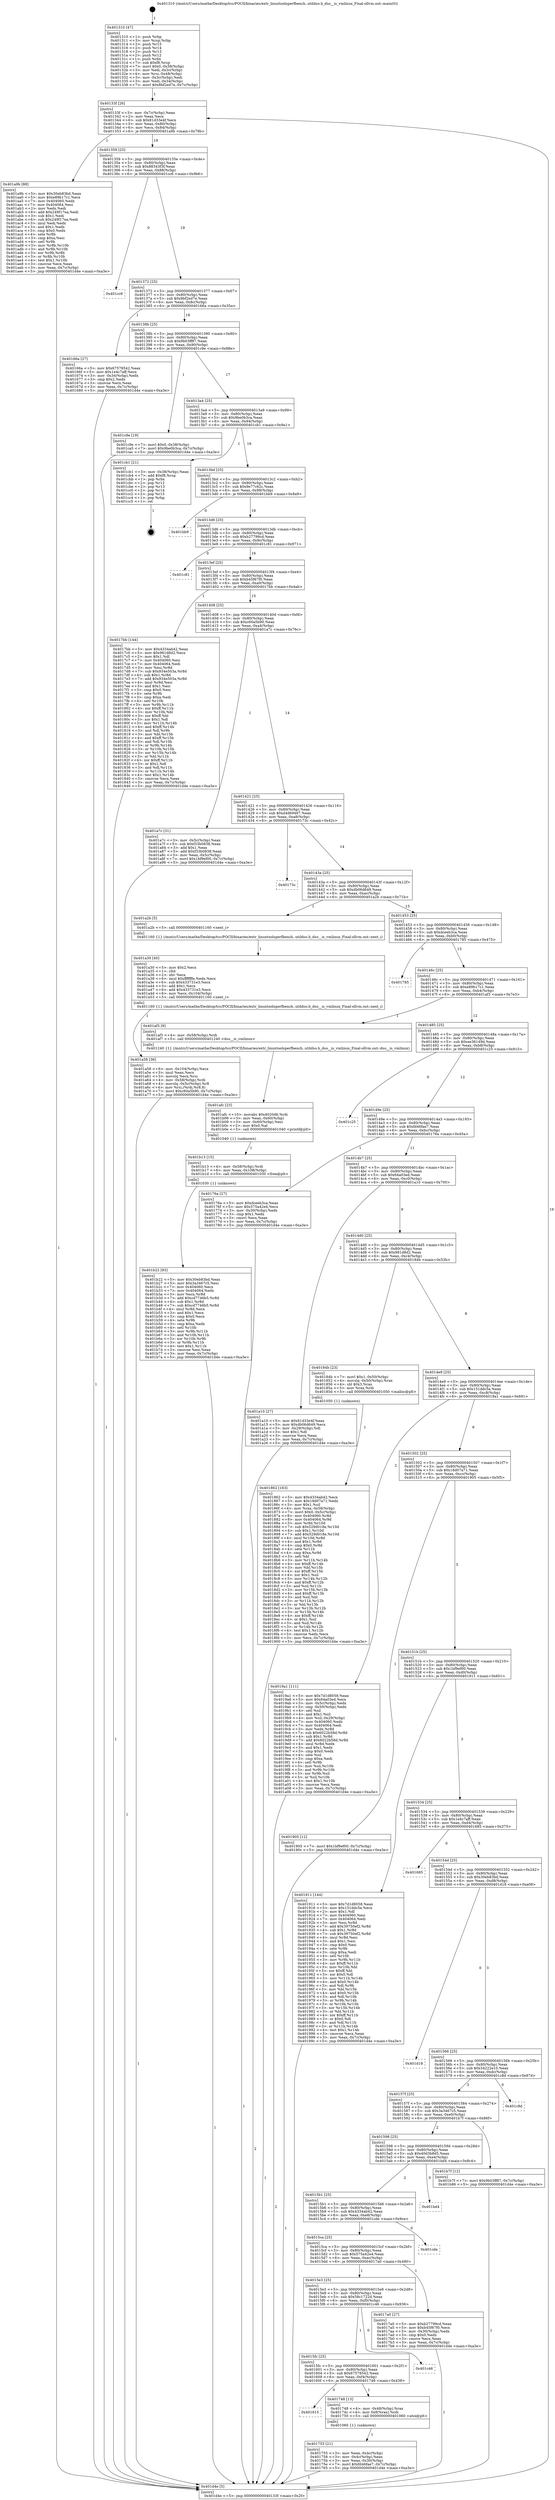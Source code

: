 digraph "0x401310" {
  label = "0x401310 (/mnt/c/Users/mathe/Desktop/tcc/POCII/binaries/extr_linuxtoolsperfbench..utildso.h_dso__is_vmlinux_Final-ollvm.out::main(0))"
  labelloc = "t"
  node[shape=record]

  Entry [label="",width=0.3,height=0.3,shape=circle,fillcolor=black,style=filled]
  "0x40133f" [label="{
     0x40133f [26]\l
     | [instrs]\l
     &nbsp;&nbsp;0x40133f \<+3\>: mov -0x7c(%rbp),%eax\l
     &nbsp;&nbsp;0x401342 \<+2\>: mov %eax,%ecx\l
     &nbsp;&nbsp;0x401344 \<+6\>: sub $0x81d33e4f,%ecx\l
     &nbsp;&nbsp;0x40134a \<+3\>: mov %eax,-0x80(%rbp)\l
     &nbsp;&nbsp;0x40134d \<+6\>: mov %ecx,-0x84(%rbp)\l
     &nbsp;&nbsp;0x401353 \<+6\>: je 0000000000401a9b \<main+0x78b\>\l
  }"]
  "0x401a9b" [label="{
     0x401a9b [88]\l
     | [instrs]\l
     &nbsp;&nbsp;0x401a9b \<+5\>: mov $0x30eb83bd,%eax\l
     &nbsp;&nbsp;0x401aa0 \<+5\>: mov $0xe89b17c1,%ecx\l
     &nbsp;&nbsp;0x401aa5 \<+7\>: mov 0x404060,%edx\l
     &nbsp;&nbsp;0x401aac \<+7\>: mov 0x404064,%esi\l
     &nbsp;&nbsp;0x401ab3 \<+2\>: mov %edx,%edi\l
     &nbsp;&nbsp;0x401ab5 \<+6\>: add $0x249f17ea,%edi\l
     &nbsp;&nbsp;0x401abb \<+3\>: sub $0x1,%edi\l
     &nbsp;&nbsp;0x401abe \<+6\>: sub $0x249f17ea,%edi\l
     &nbsp;&nbsp;0x401ac4 \<+3\>: imul %edi,%edx\l
     &nbsp;&nbsp;0x401ac7 \<+3\>: and $0x1,%edx\l
     &nbsp;&nbsp;0x401aca \<+3\>: cmp $0x0,%edx\l
     &nbsp;&nbsp;0x401acd \<+4\>: sete %r8b\l
     &nbsp;&nbsp;0x401ad1 \<+3\>: cmp $0xa,%esi\l
     &nbsp;&nbsp;0x401ad4 \<+4\>: setl %r9b\l
     &nbsp;&nbsp;0x401ad8 \<+3\>: mov %r8b,%r10b\l
     &nbsp;&nbsp;0x401adb \<+3\>: and %r9b,%r10b\l
     &nbsp;&nbsp;0x401ade \<+3\>: xor %r9b,%r8b\l
     &nbsp;&nbsp;0x401ae1 \<+3\>: or %r8b,%r10b\l
     &nbsp;&nbsp;0x401ae4 \<+4\>: test $0x1,%r10b\l
     &nbsp;&nbsp;0x401ae8 \<+3\>: cmovne %ecx,%eax\l
     &nbsp;&nbsp;0x401aeb \<+3\>: mov %eax,-0x7c(%rbp)\l
     &nbsp;&nbsp;0x401aee \<+5\>: jmp 0000000000401d4e \<main+0xa3e\>\l
  }"]
  "0x401359" [label="{
     0x401359 [25]\l
     | [instrs]\l
     &nbsp;&nbsp;0x401359 \<+5\>: jmp 000000000040135e \<main+0x4e\>\l
     &nbsp;&nbsp;0x40135e \<+3\>: mov -0x80(%rbp),%eax\l
     &nbsp;&nbsp;0x401361 \<+5\>: sub $0x88343f3f,%eax\l
     &nbsp;&nbsp;0x401366 \<+6\>: mov %eax,-0x88(%rbp)\l
     &nbsp;&nbsp;0x40136c \<+6\>: je 0000000000401cc6 \<main+0x9b6\>\l
  }"]
  Exit [label="",width=0.3,height=0.3,shape=circle,fillcolor=black,style=filled,peripheries=2]
  "0x401cc6" [label="{
     0x401cc6\l
  }", style=dashed]
  "0x401372" [label="{
     0x401372 [25]\l
     | [instrs]\l
     &nbsp;&nbsp;0x401372 \<+5\>: jmp 0000000000401377 \<main+0x67\>\l
     &nbsp;&nbsp;0x401377 \<+3\>: mov -0x80(%rbp),%eax\l
     &nbsp;&nbsp;0x40137a \<+5\>: sub $0x8bf2ed7e,%eax\l
     &nbsp;&nbsp;0x40137f \<+6\>: mov %eax,-0x8c(%rbp)\l
     &nbsp;&nbsp;0x401385 \<+6\>: je 000000000040166a \<main+0x35a\>\l
  }"]
  "0x401b22" [label="{
     0x401b22 [93]\l
     | [instrs]\l
     &nbsp;&nbsp;0x401b22 \<+5\>: mov $0x30eb83bd,%eax\l
     &nbsp;&nbsp;0x401b27 \<+5\>: mov $0x3a3467c5,%esi\l
     &nbsp;&nbsp;0x401b2c \<+7\>: mov 0x404060,%ecx\l
     &nbsp;&nbsp;0x401b33 \<+7\>: mov 0x404064,%edx\l
     &nbsp;&nbsp;0x401b3a \<+3\>: mov %ecx,%r8d\l
     &nbsp;&nbsp;0x401b3d \<+7\>: add $0xcd7746b5,%r8d\l
     &nbsp;&nbsp;0x401b44 \<+4\>: sub $0x1,%r8d\l
     &nbsp;&nbsp;0x401b48 \<+7\>: sub $0xcd7746b5,%r8d\l
     &nbsp;&nbsp;0x401b4f \<+4\>: imul %r8d,%ecx\l
     &nbsp;&nbsp;0x401b53 \<+3\>: and $0x1,%ecx\l
     &nbsp;&nbsp;0x401b56 \<+3\>: cmp $0x0,%ecx\l
     &nbsp;&nbsp;0x401b59 \<+4\>: sete %r9b\l
     &nbsp;&nbsp;0x401b5d \<+3\>: cmp $0xa,%edx\l
     &nbsp;&nbsp;0x401b60 \<+4\>: setl %r10b\l
     &nbsp;&nbsp;0x401b64 \<+3\>: mov %r9b,%r11b\l
     &nbsp;&nbsp;0x401b67 \<+3\>: and %r10b,%r11b\l
     &nbsp;&nbsp;0x401b6a \<+3\>: xor %r10b,%r9b\l
     &nbsp;&nbsp;0x401b6d \<+3\>: or %r9b,%r11b\l
     &nbsp;&nbsp;0x401b70 \<+4\>: test $0x1,%r11b\l
     &nbsp;&nbsp;0x401b74 \<+3\>: cmovne %esi,%eax\l
     &nbsp;&nbsp;0x401b77 \<+3\>: mov %eax,-0x7c(%rbp)\l
     &nbsp;&nbsp;0x401b7a \<+5\>: jmp 0000000000401d4e \<main+0xa3e\>\l
  }"]
  "0x40166a" [label="{
     0x40166a [27]\l
     | [instrs]\l
     &nbsp;&nbsp;0x40166a \<+5\>: mov $0x67578542,%eax\l
     &nbsp;&nbsp;0x40166f \<+5\>: mov $0x1e4c7aff,%ecx\l
     &nbsp;&nbsp;0x401674 \<+3\>: mov -0x34(%rbp),%edx\l
     &nbsp;&nbsp;0x401677 \<+3\>: cmp $0x2,%edx\l
     &nbsp;&nbsp;0x40167a \<+3\>: cmovne %ecx,%eax\l
     &nbsp;&nbsp;0x40167d \<+3\>: mov %eax,-0x7c(%rbp)\l
     &nbsp;&nbsp;0x401680 \<+5\>: jmp 0000000000401d4e \<main+0xa3e\>\l
  }"]
  "0x40138b" [label="{
     0x40138b [25]\l
     | [instrs]\l
     &nbsp;&nbsp;0x40138b \<+5\>: jmp 0000000000401390 \<main+0x80\>\l
     &nbsp;&nbsp;0x401390 \<+3\>: mov -0x80(%rbp),%eax\l
     &nbsp;&nbsp;0x401393 \<+5\>: sub $0x9b03ff87,%eax\l
     &nbsp;&nbsp;0x401398 \<+6\>: mov %eax,-0x90(%rbp)\l
     &nbsp;&nbsp;0x40139e \<+6\>: je 0000000000401c9e \<main+0x98e\>\l
  }"]
  "0x401d4e" [label="{
     0x401d4e [5]\l
     | [instrs]\l
     &nbsp;&nbsp;0x401d4e \<+5\>: jmp 000000000040133f \<main+0x2f\>\l
  }"]
  "0x401310" [label="{
     0x401310 [47]\l
     | [instrs]\l
     &nbsp;&nbsp;0x401310 \<+1\>: push %rbp\l
     &nbsp;&nbsp;0x401311 \<+3\>: mov %rsp,%rbp\l
     &nbsp;&nbsp;0x401314 \<+2\>: push %r15\l
     &nbsp;&nbsp;0x401316 \<+2\>: push %r14\l
     &nbsp;&nbsp;0x401318 \<+2\>: push %r13\l
     &nbsp;&nbsp;0x40131a \<+2\>: push %r12\l
     &nbsp;&nbsp;0x40131c \<+1\>: push %rbx\l
     &nbsp;&nbsp;0x40131d \<+7\>: sub $0xf8,%rsp\l
     &nbsp;&nbsp;0x401324 \<+7\>: movl $0x0,-0x38(%rbp)\l
     &nbsp;&nbsp;0x40132b \<+3\>: mov %edi,-0x3c(%rbp)\l
     &nbsp;&nbsp;0x40132e \<+4\>: mov %rsi,-0x48(%rbp)\l
     &nbsp;&nbsp;0x401332 \<+3\>: mov -0x3c(%rbp),%edi\l
     &nbsp;&nbsp;0x401335 \<+3\>: mov %edi,-0x34(%rbp)\l
     &nbsp;&nbsp;0x401338 \<+7\>: movl $0x8bf2ed7e,-0x7c(%rbp)\l
  }"]
  "0x401b13" [label="{
     0x401b13 [15]\l
     | [instrs]\l
     &nbsp;&nbsp;0x401b13 \<+4\>: mov -0x58(%rbp),%rdi\l
     &nbsp;&nbsp;0x401b17 \<+6\>: mov %eax,-0x108(%rbp)\l
     &nbsp;&nbsp;0x401b1d \<+5\>: call 0000000000401030 \<free@plt\>\l
     | [calls]\l
     &nbsp;&nbsp;0x401030 \{1\} (unknown)\l
  }"]
  "0x401c9e" [label="{
     0x401c9e [19]\l
     | [instrs]\l
     &nbsp;&nbsp;0x401c9e \<+7\>: movl $0x0,-0x38(%rbp)\l
     &nbsp;&nbsp;0x401ca5 \<+7\>: movl $0x9be0b3ca,-0x7c(%rbp)\l
     &nbsp;&nbsp;0x401cac \<+5\>: jmp 0000000000401d4e \<main+0xa3e\>\l
  }"]
  "0x4013a4" [label="{
     0x4013a4 [25]\l
     | [instrs]\l
     &nbsp;&nbsp;0x4013a4 \<+5\>: jmp 00000000004013a9 \<main+0x99\>\l
     &nbsp;&nbsp;0x4013a9 \<+3\>: mov -0x80(%rbp),%eax\l
     &nbsp;&nbsp;0x4013ac \<+5\>: sub $0x9be0b3ca,%eax\l
     &nbsp;&nbsp;0x4013b1 \<+6\>: mov %eax,-0x94(%rbp)\l
     &nbsp;&nbsp;0x4013b7 \<+6\>: je 0000000000401cb1 \<main+0x9a1\>\l
  }"]
  "0x401afc" [label="{
     0x401afc [23]\l
     | [instrs]\l
     &nbsp;&nbsp;0x401afc \<+10\>: movabs $0x4020d6,%rdi\l
     &nbsp;&nbsp;0x401b06 \<+3\>: mov %eax,-0x60(%rbp)\l
     &nbsp;&nbsp;0x401b09 \<+3\>: mov -0x60(%rbp),%esi\l
     &nbsp;&nbsp;0x401b0c \<+2\>: mov $0x0,%al\l
     &nbsp;&nbsp;0x401b0e \<+5\>: call 0000000000401040 \<printf@plt\>\l
     | [calls]\l
     &nbsp;&nbsp;0x401040 \{1\} (unknown)\l
  }"]
  "0x401cb1" [label="{
     0x401cb1 [21]\l
     | [instrs]\l
     &nbsp;&nbsp;0x401cb1 \<+3\>: mov -0x38(%rbp),%eax\l
     &nbsp;&nbsp;0x401cb4 \<+7\>: add $0xf8,%rsp\l
     &nbsp;&nbsp;0x401cbb \<+1\>: pop %rbx\l
     &nbsp;&nbsp;0x401cbc \<+2\>: pop %r12\l
     &nbsp;&nbsp;0x401cbe \<+2\>: pop %r13\l
     &nbsp;&nbsp;0x401cc0 \<+2\>: pop %r14\l
     &nbsp;&nbsp;0x401cc2 \<+2\>: pop %r15\l
     &nbsp;&nbsp;0x401cc4 \<+1\>: pop %rbp\l
     &nbsp;&nbsp;0x401cc5 \<+1\>: ret\l
  }"]
  "0x4013bd" [label="{
     0x4013bd [25]\l
     | [instrs]\l
     &nbsp;&nbsp;0x4013bd \<+5\>: jmp 00000000004013c2 \<main+0xb2\>\l
     &nbsp;&nbsp;0x4013c2 \<+3\>: mov -0x80(%rbp),%eax\l
     &nbsp;&nbsp;0x4013c5 \<+5\>: sub $0x9e77c62c,%eax\l
     &nbsp;&nbsp;0x4013ca \<+6\>: mov %eax,-0x98(%rbp)\l
     &nbsp;&nbsp;0x4013d0 \<+6\>: je 0000000000401bb9 \<main+0x8a9\>\l
  }"]
  "0x401a58" [label="{
     0x401a58 [36]\l
     | [instrs]\l
     &nbsp;&nbsp;0x401a58 \<+6\>: mov -0x104(%rbp),%ecx\l
     &nbsp;&nbsp;0x401a5e \<+3\>: imul %eax,%ecx\l
     &nbsp;&nbsp;0x401a61 \<+3\>: movslq %ecx,%rsi\l
     &nbsp;&nbsp;0x401a64 \<+4\>: mov -0x58(%rbp),%rdi\l
     &nbsp;&nbsp;0x401a68 \<+4\>: movslq -0x5c(%rbp),%r8\l
     &nbsp;&nbsp;0x401a6c \<+4\>: mov %rsi,(%rdi,%r8,8)\l
     &nbsp;&nbsp;0x401a70 \<+7\>: movl $0xc60a5b90,-0x7c(%rbp)\l
     &nbsp;&nbsp;0x401a77 \<+5\>: jmp 0000000000401d4e \<main+0xa3e\>\l
  }"]
  "0x401bb9" [label="{
     0x401bb9\l
  }", style=dashed]
  "0x4013d6" [label="{
     0x4013d6 [25]\l
     | [instrs]\l
     &nbsp;&nbsp;0x4013d6 \<+5\>: jmp 00000000004013db \<main+0xcb\>\l
     &nbsp;&nbsp;0x4013db \<+3\>: mov -0x80(%rbp),%eax\l
     &nbsp;&nbsp;0x4013de \<+5\>: sub $0xb27799cd,%eax\l
     &nbsp;&nbsp;0x4013e3 \<+6\>: mov %eax,-0x9c(%rbp)\l
     &nbsp;&nbsp;0x4013e9 \<+6\>: je 0000000000401c81 \<main+0x971\>\l
  }"]
  "0x401a30" [label="{
     0x401a30 [40]\l
     | [instrs]\l
     &nbsp;&nbsp;0x401a30 \<+5\>: mov $0x2,%ecx\l
     &nbsp;&nbsp;0x401a35 \<+1\>: cltd\l
     &nbsp;&nbsp;0x401a36 \<+2\>: idiv %ecx\l
     &nbsp;&nbsp;0x401a38 \<+6\>: imul $0xfffffffe,%edx,%ecx\l
     &nbsp;&nbsp;0x401a3e \<+6\>: sub $0x433731e3,%ecx\l
     &nbsp;&nbsp;0x401a44 \<+3\>: add $0x1,%ecx\l
     &nbsp;&nbsp;0x401a47 \<+6\>: add $0x433731e3,%ecx\l
     &nbsp;&nbsp;0x401a4d \<+6\>: mov %ecx,-0x104(%rbp)\l
     &nbsp;&nbsp;0x401a53 \<+5\>: call 0000000000401160 \<next_i\>\l
     | [calls]\l
     &nbsp;&nbsp;0x401160 \{1\} (/mnt/c/Users/mathe/Desktop/tcc/POCII/binaries/extr_linuxtoolsperfbench..utildso.h_dso__is_vmlinux_Final-ollvm.out::next_i)\l
  }"]
  "0x401c81" [label="{
     0x401c81\l
  }", style=dashed]
  "0x4013ef" [label="{
     0x4013ef [25]\l
     | [instrs]\l
     &nbsp;&nbsp;0x4013ef \<+5\>: jmp 00000000004013f4 \<main+0xe4\>\l
     &nbsp;&nbsp;0x4013f4 \<+3\>: mov -0x80(%rbp),%eax\l
     &nbsp;&nbsp;0x4013f7 \<+5\>: sub $0xb45f67f0,%eax\l
     &nbsp;&nbsp;0x4013fc \<+6\>: mov %eax,-0xa0(%rbp)\l
     &nbsp;&nbsp;0x401402 \<+6\>: je 00000000004017bb \<main+0x4ab\>\l
  }"]
  "0x401862" [label="{
     0x401862 [163]\l
     | [instrs]\l
     &nbsp;&nbsp;0x401862 \<+5\>: mov $0x4334ab42,%ecx\l
     &nbsp;&nbsp;0x401867 \<+5\>: mov $0x18d07a71,%edx\l
     &nbsp;&nbsp;0x40186c \<+3\>: mov $0x1,%sil\l
     &nbsp;&nbsp;0x40186f \<+4\>: mov %rax,-0x58(%rbp)\l
     &nbsp;&nbsp;0x401873 \<+7\>: movl $0x0,-0x5c(%rbp)\l
     &nbsp;&nbsp;0x40187a \<+8\>: mov 0x404060,%r8d\l
     &nbsp;&nbsp;0x401882 \<+8\>: mov 0x404064,%r9d\l
     &nbsp;&nbsp;0x40188a \<+3\>: mov %r8d,%r10d\l
     &nbsp;&nbsp;0x40188d \<+7\>: sub $0x529d018e,%r10d\l
     &nbsp;&nbsp;0x401894 \<+4\>: sub $0x1,%r10d\l
     &nbsp;&nbsp;0x401898 \<+7\>: add $0x529d018e,%r10d\l
     &nbsp;&nbsp;0x40189f \<+4\>: imul %r10d,%r8d\l
     &nbsp;&nbsp;0x4018a3 \<+4\>: and $0x1,%r8d\l
     &nbsp;&nbsp;0x4018a7 \<+4\>: cmp $0x0,%r8d\l
     &nbsp;&nbsp;0x4018ab \<+4\>: sete %r11b\l
     &nbsp;&nbsp;0x4018af \<+4\>: cmp $0xa,%r9d\l
     &nbsp;&nbsp;0x4018b3 \<+3\>: setl %bl\l
     &nbsp;&nbsp;0x4018b6 \<+3\>: mov %r11b,%r14b\l
     &nbsp;&nbsp;0x4018b9 \<+4\>: xor $0xff,%r14b\l
     &nbsp;&nbsp;0x4018bd \<+3\>: mov %bl,%r15b\l
     &nbsp;&nbsp;0x4018c0 \<+4\>: xor $0xff,%r15b\l
     &nbsp;&nbsp;0x4018c4 \<+4\>: xor $0x1,%sil\l
     &nbsp;&nbsp;0x4018c8 \<+3\>: mov %r14b,%r12b\l
     &nbsp;&nbsp;0x4018cb \<+4\>: and $0xff,%r12b\l
     &nbsp;&nbsp;0x4018cf \<+3\>: and %sil,%r11b\l
     &nbsp;&nbsp;0x4018d2 \<+3\>: mov %r15b,%r13b\l
     &nbsp;&nbsp;0x4018d5 \<+4\>: and $0xff,%r13b\l
     &nbsp;&nbsp;0x4018d9 \<+3\>: and %sil,%bl\l
     &nbsp;&nbsp;0x4018dc \<+3\>: or %r11b,%r12b\l
     &nbsp;&nbsp;0x4018df \<+3\>: or %bl,%r13b\l
     &nbsp;&nbsp;0x4018e2 \<+3\>: xor %r13b,%r12b\l
     &nbsp;&nbsp;0x4018e5 \<+3\>: or %r15b,%r14b\l
     &nbsp;&nbsp;0x4018e8 \<+4\>: xor $0xff,%r14b\l
     &nbsp;&nbsp;0x4018ec \<+4\>: or $0x1,%sil\l
     &nbsp;&nbsp;0x4018f0 \<+3\>: and %sil,%r14b\l
     &nbsp;&nbsp;0x4018f3 \<+3\>: or %r14b,%r12b\l
     &nbsp;&nbsp;0x4018f6 \<+4\>: test $0x1,%r12b\l
     &nbsp;&nbsp;0x4018fa \<+3\>: cmovne %edx,%ecx\l
     &nbsp;&nbsp;0x4018fd \<+3\>: mov %ecx,-0x7c(%rbp)\l
     &nbsp;&nbsp;0x401900 \<+5\>: jmp 0000000000401d4e \<main+0xa3e\>\l
  }"]
  "0x4017bb" [label="{
     0x4017bb [144]\l
     | [instrs]\l
     &nbsp;&nbsp;0x4017bb \<+5\>: mov $0x4334ab42,%eax\l
     &nbsp;&nbsp;0x4017c0 \<+5\>: mov $0x981d8d2,%ecx\l
     &nbsp;&nbsp;0x4017c5 \<+2\>: mov $0x1,%dl\l
     &nbsp;&nbsp;0x4017c7 \<+7\>: mov 0x404060,%esi\l
     &nbsp;&nbsp;0x4017ce \<+7\>: mov 0x404064,%edi\l
     &nbsp;&nbsp;0x4017d5 \<+3\>: mov %esi,%r8d\l
     &nbsp;&nbsp;0x4017d8 \<+7\>: sub $0x934e503a,%r8d\l
     &nbsp;&nbsp;0x4017df \<+4\>: sub $0x1,%r8d\l
     &nbsp;&nbsp;0x4017e3 \<+7\>: add $0x934e503a,%r8d\l
     &nbsp;&nbsp;0x4017ea \<+4\>: imul %r8d,%esi\l
     &nbsp;&nbsp;0x4017ee \<+3\>: and $0x1,%esi\l
     &nbsp;&nbsp;0x4017f1 \<+3\>: cmp $0x0,%esi\l
     &nbsp;&nbsp;0x4017f4 \<+4\>: sete %r9b\l
     &nbsp;&nbsp;0x4017f8 \<+3\>: cmp $0xa,%edi\l
     &nbsp;&nbsp;0x4017fb \<+4\>: setl %r10b\l
     &nbsp;&nbsp;0x4017ff \<+3\>: mov %r9b,%r11b\l
     &nbsp;&nbsp;0x401802 \<+4\>: xor $0xff,%r11b\l
     &nbsp;&nbsp;0x401806 \<+3\>: mov %r10b,%bl\l
     &nbsp;&nbsp;0x401809 \<+3\>: xor $0xff,%bl\l
     &nbsp;&nbsp;0x40180c \<+3\>: xor $0x1,%dl\l
     &nbsp;&nbsp;0x40180f \<+3\>: mov %r11b,%r14b\l
     &nbsp;&nbsp;0x401812 \<+4\>: and $0xff,%r14b\l
     &nbsp;&nbsp;0x401816 \<+3\>: and %dl,%r9b\l
     &nbsp;&nbsp;0x401819 \<+3\>: mov %bl,%r15b\l
     &nbsp;&nbsp;0x40181c \<+4\>: and $0xff,%r15b\l
     &nbsp;&nbsp;0x401820 \<+3\>: and %dl,%r10b\l
     &nbsp;&nbsp;0x401823 \<+3\>: or %r9b,%r14b\l
     &nbsp;&nbsp;0x401826 \<+3\>: or %r10b,%r15b\l
     &nbsp;&nbsp;0x401829 \<+3\>: xor %r15b,%r14b\l
     &nbsp;&nbsp;0x40182c \<+3\>: or %bl,%r11b\l
     &nbsp;&nbsp;0x40182f \<+4\>: xor $0xff,%r11b\l
     &nbsp;&nbsp;0x401833 \<+3\>: or $0x1,%dl\l
     &nbsp;&nbsp;0x401836 \<+3\>: and %dl,%r11b\l
     &nbsp;&nbsp;0x401839 \<+3\>: or %r11b,%r14b\l
     &nbsp;&nbsp;0x40183c \<+4\>: test $0x1,%r14b\l
     &nbsp;&nbsp;0x401840 \<+3\>: cmovne %ecx,%eax\l
     &nbsp;&nbsp;0x401843 \<+3\>: mov %eax,-0x7c(%rbp)\l
     &nbsp;&nbsp;0x401846 \<+5\>: jmp 0000000000401d4e \<main+0xa3e\>\l
  }"]
  "0x401408" [label="{
     0x401408 [25]\l
     | [instrs]\l
     &nbsp;&nbsp;0x401408 \<+5\>: jmp 000000000040140d \<main+0xfd\>\l
     &nbsp;&nbsp;0x40140d \<+3\>: mov -0x80(%rbp),%eax\l
     &nbsp;&nbsp;0x401410 \<+5\>: sub $0xc60a5b90,%eax\l
     &nbsp;&nbsp;0x401415 \<+6\>: mov %eax,-0xa4(%rbp)\l
     &nbsp;&nbsp;0x40141b \<+6\>: je 0000000000401a7c \<main+0x76c\>\l
  }"]
  "0x401755" [label="{
     0x401755 [21]\l
     | [instrs]\l
     &nbsp;&nbsp;0x401755 \<+3\>: mov %eax,-0x4c(%rbp)\l
     &nbsp;&nbsp;0x401758 \<+3\>: mov -0x4c(%rbp),%eax\l
     &nbsp;&nbsp;0x40175b \<+3\>: mov %eax,-0x30(%rbp)\l
     &nbsp;&nbsp;0x40175e \<+7\>: movl $0xfd46fae7,-0x7c(%rbp)\l
     &nbsp;&nbsp;0x401765 \<+5\>: jmp 0000000000401d4e \<main+0xa3e\>\l
  }"]
  "0x401a7c" [label="{
     0x401a7c [31]\l
     | [instrs]\l
     &nbsp;&nbsp;0x401a7c \<+3\>: mov -0x5c(%rbp),%eax\l
     &nbsp;&nbsp;0x401a7f \<+5\>: sub $0xf33b0838,%eax\l
     &nbsp;&nbsp;0x401a84 \<+3\>: add $0x1,%eax\l
     &nbsp;&nbsp;0x401a87 \<+5\>: add $0xf33b0838,%eax\l
     &nbsp;&nbsp;0x401a8c \<+3\>: mov %eax,-0x5c(%rbp)\l
     &nbsp;&nbsp;0x401a8f \<+7\>: movl $0x1bf9ef00,-0x7c(%rbp)\l
     &nbsp;&nbsp;0x401a96 \<+5\>: jmp 0000000000401d4e \<main+0xa3e\>\l
  }"]
  "0x401421" [label="{
     0x401421 [25]\l
     | [instrs]\l
     &nbsp;&nbsp;0x401421 \<+5\>: jmp 0000000000401426 \<main+0x116\>\l
     &nbsp;&nbsp;0x401426 \<+3\>: mov -0x80(%rbp),%eax\l
     &nbsp;&nbsp;0x401429 \<+5\>: sub $0xd4d69467,%eax\l
     &nbsp;&nbsp;0x40142e \<+6\>: mov %eax,-0xa8(%rbp)\l
     &nbsp;&nbsp;0x401434 \<+6\>: je 000000000040173c \<main+0x42c\>\l
  }"]
  "0x401615" [label="{
     0x401615\l
  }", style=dashed]
  "0x40173c" [label="{
     0x40173c\l
  }", style=dashed]
  "0x40143a" [label="{
     0x40143a [25]\l
     | [instrs]\l
     &nbsp;&nbsp;0x40143a \<+5\>: jmp 000000000040143f \<main+0x12f\>\l
     &nbsp;&nbsp;0x40143f \<+3\>: mov -0x80(%rbp),%eax\l
     &nbsp;&nbsp;0x401442 \<+5\>: sub $0xdb06d649,%eax\l
     &nbsp;&nbsp;0x401447 \<+6\>: mov %eax,-0xac(%rbp)\l
     &nbsp;&nbsp;0x40144d \<+6\>: je 0000000000401a2b \<main+0x71b\>\l
  }"]
  "0x401748" [label="{
     0x401748 [13]\l
     | [instrs]\l
     &nbsp;&nbsp;0x401748 \<+4\>: mov -0x48(%rbp),%rax\l
     &nbsp;&nbsp;0x40174c \<+4\>: mov 0x8(%rax),%rdi\l
     &nbsp;&nbsp;0x401750 \<+5\>: call 0000000000401060 \<atoi@plt\>\l
     | [calls]\l
     &nbsp;&nbsp;0x401060 \{1\} (unknown)\l
  }"]
  "0x401a2b" [label="{
     0x401a2b [5]\l
     | [instrs]\l
     &nbsp;&nbsp;0x401a2b \<+5\>: call 0000000000401160 \<next_i\>\l
     | [calls]\l
     &nbsp;&nbsp;0x401160 \{1\} (/mnt/c/Users/mathe/Desktop/tcc/POCII/binaries/extr_linuxtoolsperfbench..utildso.h_dso__is_vmlinux_Final-ollvm.out::next_i)\l
  }"]
  "0x401453" [label="{
     0x401453 [25]\l
     | [instrs]\l
     &nbsp;&nbsp;0x401453 \<+5\>: jmp 0000000000401458 \<main+0x148\>\l
     &nbsp;&nbsp;0x401458 \<+3\>: mov -0x80(%rbp),%eax\l
     &nbsp;&nbsp;0x40145b \<+5\>: sub $0xdceeb3ca,%eax\l
     &nbsp;&nbsp;0x401460 \<+6\>: mov %eax,-0xb0(%rbp)\l
     &nbsp;&nbsp;0x401466 \<+6\>: je 0000000000401785 \<main+0x475\>\l
  }"]
  "0x4015fc" [label="{
     0x4015fc [25]\l
     | [instrs]\l
     &nbsp;&nbsp;0x4015fc \<+5\>: jmp 0000000000401601 \<main+0x2f1\>\l
     &nbsp;&nbsp;0x401601 \<+3\>: mov -0x80(%rbp),%eax\l
     &nbsp;&nbsp;0x401604 \<+5\>: sub $0x67578542,%eax\l
     &nbsp;&nbsp;0x401609 \<+6\>: mov %eax,-0xf4(%rbp)\l
     &nbsp;&nbsp;0x40160f \<+6\>: je 0000000000401748 \<main+0x438\>\l
  }"]
  "0x401785" [label="{
     0x401785\l
  }", style=dashed]
  "0x40146c" [label="{
     0x40146c [25]\l
     | [instrs]\l
     &nbsp;&nbsp;0x40146c \<+5\>: jmp 0000000000401471 \<main+0x161\>\l
     &nbsp;&nbsp;0x401471 \<+3\>: mov -0x80(%rbp),%eax\l
     &nbsp;&nbsp;0x401474 \<+5\>: sub $0xe89b17c1,%eax\l
     &nbsp;&nbsp;0x401479 \<+6\>: mov %eax,-0xb4(%rbp)\l
     &nbsp;&nbsp;0x40147f \<+6\>: je 0000000000401af3 \<main+0x7e3\>\l
  }"]
  "0x401c46" [label="{
     0x401c46\l
  }", style=dashed]
  "0x401af3" [label="{
     0x401af3 [9]\l
     | [instrs]\l
     &nbsp;&nbsp;0x401af3 \<+4\>: mov -0x58(%rbp),%rdi\l
     &nbsp;&nbsp;0x401af7 \<+5\>: call 0000000000401240 \<dso__is_vmlinux\>\l
     | [calls]\l
     &nbsp;&nbsp;0x401240 \{1\} (/mnt/c/Users/mathe/Desktop/tcc/POCII/binaries/extr_linuxtoolsperfbench..utildso.h_dso__is_vmlinux_Final-ollvm.out::dso__is_vmlinux)\l
  }"]
  "0x401485" [label="{
     0x401485 [25]\l
     | [instrs]\l
     &nbsp;&nbsp;0x401485 \<+5\>: jmp 000000000040148a \<main+0x17a\>\l
     &nbsp;&nbsp;0x40148a \<+3\>: mov -0x80(%rbp),%eax\l
     &nbsp;&nbsp;0x40148d \<+5\>: sub $0xee36149d,%eax\l
     &nbsp;&nbsp;0x401492 \<+6\>: mov %eax,-0xb8(%rbp)\l
     &nbsp;&nbsp;0x401498 \<+6\>: je 0000000000401c25 \<main+0x915\>\l
  }"]
  "0x4015e3" [label="{
     0x4015e3 [25]\l
     | [instrs]\l
     &nbsp;&nbsp;0x4015e3 \<+5\>: jmp 00000000004015e8 \<main+0x2d8\>\l
     &nbsp;&nbsp;0x4015e8 \<+3\>: mov -0x80(%rbp),%eax\l
     &nbsp;&nbsp;0x4015eb \<+5\>: sub $0x58c1722d,%eax\l
     &nbsp;&nbsp;0x4015f0 \<+6\>: mov %eax,-0xf0(%rbp)\l
     &nbsp;&nbsp;0x4015f6 \<+6\>: je 0000000000401c46 \<main+0x936\>\l
  }"]
  "0x401c25" [label="{
     0x401c25\l
  }", style=dashed]
  "0x40149e" [label="{
     0x40149e [25]\l
     | [instrs]\l
     &nbsp;&nbsp;0x40149e \<+5\>: jmp 00000000004014a3 \<main+0x193\>\l
     &nbsp;&nbsp;0x4014a3 \<+3\>: mov -0x80(%rbp),%eax\l
     &nbsp;&nbsp;0x4014a6 \<+5\>: sub $0xfd46fae7,%eax\l
     &nbsp;&nbsp;0x4014ab \<+6\>: mov %eax,-0xbc(%rbp)\l
     &nbsp;&nbsp;0x4014b1 \<+6\>: je 000000000040176a \<main+0x45a\>\l
  }"]
  "0x4017a0" [label="{
     0x4017a0 [27]\l
     | [instrs]\l
     &nbsp;&nbsp;0x4017a0 \<+5\>: mov $0xb27799cd,%eax\l
     &nbsp;&nbsp;0x4017a5 \<+5\>: mov $0xb45f67f0,%ecx\l
     &nbsp;&nbsp;0x4017aa \<+3\>: mov -0x30(%rbp),%edx\l
     &nbsp;&nbsp;0x4017ad \<+3\>: cmp $0x0,%edx\l
     &nbsp;&nbsp;0x4017b0 \<+3\>: cmove %ecx,%eax\l
     &nbsp;&nbsp;0x4017b3 \<+3\>: mov %eax,-0x7c(%rbp)\l
     &nbsp;&nbsp;0x4017b6 \<+5\>: jmp 0000000000401d4e \<main+0xa3e\>\l
  }"]
  "0x40176a" [label="{
     0x40176a [27]\l
     | [instrs]\l
     &nbsp;&nbsp;0x40176a \<+5\>: mov $0xdceeb3ca,%eax\l
     &nbsp;&nbsp;0x40176f \<+5\>: mov $0x575a42e4,%ecx\l
     &nbsp;&nbsp;0x401774 \<+3\>: mov -0x30(%rbp),%edx\l
     &nbsp;&nbsp;0x401777 \<+3\>: cmp $0x1,%edx\l
     &nbsp;&nbsp;0x40177a \<+3\>: cmovl %ecx,%eax\l
     &nbsp;&nbsp;0x40177d \<+3\>: mov %eax,-0x7c(%rbp)\l
     &nbsp;&nbsp;0x401780 \<+5\>: jmp 0000000000401d4e \<main+0xa3e\>\l
  }"]
  "0x4014b7" [label="{
     0x4014b7 [25]\l
     | [instrs]\l
     &nbsp;&nbsp;0x4014b7 \<+5\>: jmp 00000000004014bc \<main+0x1ac\>\l
     &nbsp;&nbsp;0x4014bc \<+3\>: mov -0x80(%rbp),%eax\l
     &nbsp;&nbsp;0x4014bf \<+5\>: sub $0x64a03ed,%eax\l
     &nbsp;&nbsp;0x4014c4 \<+6\>: mov %eax,-0xc0(%rbp)\l
     &nbsp;&nbsp;0x4014ca \<+6\>: je 0000000000401a10 \<main+0x700\>\l
  }"]
  "0x4015ca" [label="{
     0x4015ca [25]\l
     | [instrs]\l
     &nbsp;&nbsp;0x4015ca \<+5\>: jmp 00000000004015cf \<main+0x2bf\>\l
     &nbsp;&nbsp;0x4015cf \<+3\>: mov -0x80(%rbp),%eax\l
     &nbsp;&nbsp;0x4015d2 \<+5\>: sub $0x575a42e4,%eax\l
     &nbsp;&nbsp;0x4015d7 \<+6\>: mov %eax,-0xec(%rbp)\l
     &nbsp;&nbsp;0x4015dd \<+6\>: je 00000000004017a0 \<main+0x490\>\l
  }"]
  "0x401a10" [label="{
     0x401a10 [27]\l
     | [instrs]\l
     &nbsp;&nbsp;0x401a10 \<+5\>: mov $0x81d33e4f,%eax\l
     &nbsp;&nbsp;0x401a15 \<+5\>: mov $0xdb06d649,%ecx\l
     &nbsp;&nbsp;0x401a1a \<+3\>: mov -0x29(%rbp),%dl\l
     &nbsp;&nbsp;0x401a1d \<+3\>: test $0x1,%dl\l
     &nbsp;&nbsp;0x401a20 \<+3\>: cmovne %ecx,%eax\l
     &nbsp;&nbsp;0x401a23 \<+3\>: mov %eax,-0x7c(%rbp)\l
     &nbsp;&nbsp;0x401a26 \<+5\>: jmp 0000000000401d4e \<main+0xa3e\>\l
  }"]
  "0x4014d0" [label="{
     0x4014d0 [25]\l
     | [instrs]\l
     &nbsp;&nbsp;0x4014d0 \<+5\>: jmp 00000000004014d5 \<main+0x1c5\>\l
     &nbsp;&nbsp;0x4014d5 \<+3\>: mov -0x80(%rbp),%eax\l
     &nbsp;&nbsp;0x4014d8 \<+5\>: sub $0x981d8d2,%eax\l
     &nbsp;&nbsp;0x4014dd \<+6\>: mov %eax,-0xc4(%rbp)\l
     &nbsp;&nbsp;0x4014e3 \<+6\>: je 000000000040184b \<main+0x53b\>\l
  }"]
  "0x401cde" [label="{
     0x401cde\l
  }", style=dashed]
  "0x40184b" [label="{
     0x40184b [23]\l
     | [instrs]\l
     &nbsp;&nbsp;0x40184b \<+7\>: movl $0x1,-0x50(%rbp)\l
     &nbsp;&nbsp;0x401852 \<+4\>: movslq -0x50(%rbp),%rax\l
     &nbsp;&nbsp;0x401856 \<+4\>: shl $0x3,%rax\l
     &nbsp;&nbsp;0x40185a \<+3\>: mov %rax,%rdi\l
     &nbsp;&nbsp;0x40185d \<+5\>: call 0000000000401050 \<malloc@plt\>\l
     | [calls]\l
     &nbsp;&nbsp;0x401050 \{1\} (unknown)\l
  }"]
  "0x4014e9" [label="{
     0x4014e9 [25]\l
     | [instrs]\l
     &nbsp;&nbsp;0x4014e9 \<+5\>: jmp 00000000004014ee \<main+0x1de\>\l
     &nbsp;&nbsp;0x4014ee \<+3\>: mov -0x80(%rbp),%eax\l
     &nbsp;&nbsp;0x4014f1 \<+5\>: sub $0x151ddc5e,%eax\l
     &nbsp;&nbsp;0x4014f6 \<+6\>: mov %eax,-0xc8(%rbp)\l
     &nbsp;&nbsp;0x4014fc \<+6\>: je 00000000004019a1 \<main+0x691\>\l
  }"]
  "0x4015b1" [label="{
     0x4015b1 [25]\l
     | [instrs]\l
     &nbsp;&nbsp;0x4015b1 \<+5\>: jmp 00000000004015b6 \<main+0x2a6\>\l
     &nbsp;&nbsp;0x4015b6 \<+3\>: mov -0x80(%rbp),%eax\l
     &nbsp;&nbsp;0x4015b9 \<+5\>: sub $0x4334ab42,%eax\l
     &nbsp;&nbsp;0x4015be \<+6\>: mov %eax,-0xe8(%rbp)\l
     &nbsp;&nbsp;0x4015c4 \<+6\>: je 0000000000401cde \<main+0x9ce\>\l
  }"]
  "0x4019a1" [label="{
     0x4019a1 [111]\l
     | [instrs]\l
     &nbsp;&nbsp;0x4019a1 \<+5\>: mov $0x7d1d8058,%eax\l
     &nbsp;&nbsp;0x4019a6 \<+5\>: mov $0x64a03ed,%ecx\l
     &nbsp;&nbsp;0x4019ab \<+3\>: mov -0x5c(%rbp),%edx\l
     &nbsp;&nbsp;0x4019ae \<+3\>: cmp -0x50(%rbp),%edx\l
     &nbsp;&nbsp;0x4019b1 \<+4\>: setl %sil\l
     &nbsp;&nbsp;0x4019b5 \<+4\>: and $0x1,%sil\l
     &nbsp;&nbsp;0x4019b9 \<+4\>: mov %sil,-0x29(%rbp)\l
     &nbsp;&nbsp;0x4019bd \<+7\>: mov 0x404060,%edx\l
     &nbsp;&nbsp;0x4019c4 \<+7\>: mov 0x404064,%edi\l
     &nbsp;&nbsp;0x4019cb \<+3\>: mov %edx,%r8d\l
     &nbsp;&nbsp;0x4019ce \<+7\>: sub $0x6022b58d,%r8d\l
     &nbsp;&nbsp;0x4019d5 \<+4\>: sub $0x1,%r8d\l
     &nbsp;&nbsp;0x4019d9 \<+7\>: add $0x6022b58d,%r8d\l
     &nbsp;&nbsp;0x4019e0 \<+4\>: imul %r8d,%edx\l
     &nbsp;&nbsp;0x4019e4 \<+3\>: and $0x1,%edx\l
     &nbsp;&nbsp;0x4019e7 \<+3\>: cmp $0x0,%edx\l
     &nbsp;&nbsp;0x4019ea \<+4\>: sete %sil\l
     &nbsp;&nbsp;0x4019ee \<+3\>: cmp $0xa,%edi\l
     &nbsp;&nbsp;0x4019f1 \<+4\>: setl %r9b\l
     &nbsp;&nbsp;0x4019f5 \<+3\>: mov %sil,%r10b\l
     &nbsp;&nbsp;0x4019f8 \<+3\>: and %r9b,%r10b\l
     &nbsp;&nbsp;0x4019fb \<+3\>: xor %r9b,%sil\l
     &nbsp;&nbsp;0x4019fe \<+3\>: or %sil,%r10b\l
     &nbsp;&nbsp;0x401a01 \<+4\>: test $0x1,%r10b\l
     &nbsp;&nbsp;0x401a05 \<+3\>: cmovne %ecx,%eax\l
     &nbsp;&nbsp;0x401a08 \<+3\>: mov %eax,-0x7c(%rbp)\l
     &nbsp;&nbsp;0x401a0b \<+5\>: jmp 0000000000401d4e \<main+0xa3e\>\l
  }"]
  "0x401502" [label="{
     0x401502 [25]\l
     | [instrs]\l
     &nbsp;&nbsp;0x401502 \<+5\>: jmp 0000000000401507 \<main+0x1f7\>\l
     &nbsp;&nbsp;0x401507 \<+3\>: mov -0x80(%rbp),%eax\l
     &nbsp;&nbsp;0x40150a \<+5\>: sub $0x18d07a71,%eax\l
     &nbsp;&nbsp;0x40150f \<+6\>: mov %eax,-0xcc(%rbp)\l
     &nbsp;&nbsp;0x401515 \<+6\>: je 0000000000401905 \<main+0x5f5\>\l
  }"]
  "0x401bd4" [label="{
     0x401bd4\l
  }", style=dashed]
  "0x401905" [label="{
     0x401905 [12]\l
     | [instrs]\l
     &nbsp;&nbsp;0x401905 \<+7\>: movl $0x1bf9ef00,-0x7c(%rbp)\l
     &nbsp;&nbsp;0x40190c \<+5\>: jmp 0000000000401d4e \<main+0xa3e\>\l
  }"]
  "0x40151b" [label="{
     0x40151b [25]\l
     | [instrs]\l
     &nbsp;&nbsp;0x40151b \<+5\>: jmp 0000000000401520 \<main+0x210\>\l
     &nbsp;&nbsp;0x401520 \<+3\>: mov -0x80(%rbp),%eax\l
     &nbsp;&nbsp;0x401523 \<+5\>: sub $0x1bf9ef00,%eax\l
     &nbsp;&nbsp;0x401528 \<+6\>: mov %eax,-0xd0(%rbp)\l
     &nbsp;&nbsp;0x40152e \<+6\>: je 0000000000401911 \<main+0x601\>\l
  }"]
  "0x401598" [label="{
     0x401598 [25]\l
     | [instrs]\l
     &nbsp;&nbsp;0x401598 \<+5\>: jmp 000000000040159d \<main+0x28d\>\l
     &nbsp;&nbsp;0x40159d \<+3\>: mov -0x80(%rbp),%eax\l
     &nbsp;&nbsp;0x4015a0 \<+5\>: sub $0x40d3b8d5,%eax\l
     &nbsp;&nbsp;0x4015a5 \<+6\>: mov %eax,-0xe4(%rbp)\l
     &nbsp;&nbsp;0x4015ab \<+6\>: je 0000000000401bd4 \<main+0x8c4\>\l
  }"]
  "0x401911" [label="{
     0x401911 [144]\l
     | [instrs]\l
     &nbsp;&nbsp;0x401911 \<+5\>: mov $0x7d1d8058,%eax\l
     &nbsp;&nbsp;0x401916 \<+5\>: mov $0x151ddc5e,%ecx\l
     &nbsp;&nbsp;0x40191b \<+2\>: mov $0x1,%dl\l
     &nbsp;&nbsp;0x40191d \<+7\>: mov 0x404060,%esi\l
     &nbsp;&nbsp;0x401924 \<+7\>: mov 0x404064,%edi\l
     &nbsp;&nbsp;0x40192b \<+3\>: mov %esi,%r8d\l
     &nbsp;&nbsp;0x40192e \<+7\>: add $0x39750ef2,%r8d\l
     &nbsp;&nbsp;0x401935 \<+4\>: sub $0x1,%r8d\l
     &nbsp;&nbsp;0x401939 \<+7\>: sub $0x39750ef2,%r8d\l
     &nbsp;&nbsp;0x401940 \<+4\>: imul %r8d,%esi\l
     &nbsp;&nbsp;0x401944 \<+3\>: and $0x1,%esi\l
     &nbsp;&nbsp;0x401947 \<+3\>: cmp $0x0,%esi\l
     &nbsp;&nbsp;0x40194a \<+4\>: sete %r9b\l
     &nbsp;&nbsp;0x40194e \<+3\>: cmp $0xa,%edi\l
     &nbsp;&nbsp;0x401951 \<+4\>: setl %r10b\l
     &nbsp;&nbsp;0x401955 \<+3\>: mov %r9b,%r11b\l
     &nbsp;&nbsp;0x401958 \<+4\>: xor $0xff,%r11b\l
     &nbsp;&nbsp;0x40195c \<+3\>: mov %r10b,%bl\l
     &nbsp;&nbsp;0x40195f \<+3\>: xor $0xff,%bl\l
     &nbsp;&nbsp;0x401962 \<+3\>: xor $0x0,%dl\l
     &nbsp;&nbsp;0x401965 \<+3\>: mov %r11b,%r14b\l
     &nbsp;&nbsp;0x401968 \<+4\>: and $0x0,%r14b\l
     &nbsp;&nbsp;0x40196c \<+3\>: and %dl,%r9b\l
     &nbsp;&nbsp;0x40196f \<+3\>: mov %bl,%r15b\l
     &nbsp;&nbsp;0x401972 \<+4\>: and $0x0,%r15b\l
     &nbsp;&nbsp;0x401976 \<+3\>: and %dl,%r10b\l
     &nbsp;&nbsp;0x401979 \<+3\>: or %r9b,%r14b\l
     &nbsp;&nbsp;0x40197c \<+3\>: or %r10b,%r15b\l
     &nbsp;&nbsp;0x40197f \<+3\>: xor %r15b,%r14b\l
     &nbsp;&nbsp;0x401982 \<+3\>: or %bl,%r11b\l
     &nbsp;&nbsp;0x401985 \<+4\>: xor $0xff,%r11b\l
     &nbsp;&nbsp;0x401989 \<+3\>: or $0x0,%dl\l
     &nbsp;&nbsp;0x40198c \<+3\>: and %dl,%r11b\l
     &nbsp;&nbsp;0x40198f \<+3\>: or %r11b,%r14b\l
     &nbsp;&nbsp;0x401992 \<+4\>: test $0x1,%r14b\l
     &nbsp;&nbsp;0x401996 \<+3\>: cmovne %ecx,%eax\l
     &nbsp;&nbsp;0x401999 \<+3\>: mov %eax,-0x7c(%rbp)\l
     &nbsp;&nbsp;0x40199c \<+5\>: jmp 0000000000401d4e \<main+0xa3e\>\l
  }"]
  "0x401534" [label="{
     0x401534 [25]\l
     | [instrs]\l
     &nbsp;&nbsp;0x401534 \<+5\>: jmp 0000000000401539 \<main+0x229\>\l
     &nbsp;&nbsp;0x401539 \<+3\>: mov -0x80(%rbp),%eax\l
     &nbsp;&nbsp;0x40153c \<+5\>: sub $0x1e4c7aff,%eax\l
     &nbsp;&nbsp;0x401541 \<+6\>: mov %eax,-0xd4(%rbp)\l
     &nbsp;&nbsp;0x401547 \<+6\>: je 0000000000401685 \<main+0x375\>\l
  }"]
  "0x401b7f" [label="{
     0x401b7f [12]\l
     | [instrs]\l
     &nbsp;&nbsp;0x401b7f \<+7\>: movl $0x9b03ff87,-0x7c(%rbp)\l
     &nbsp;&nbsp;0x401b86 \<+5\>: jmp 0000000000401d4e \<main+0xa3e\>\l
  }"]
  "0x401685" [label="{
     0x401685\l
  }", style=dashed]
  "0x40154d" [label="{
     0x40154d [25]\l
     | [instrs]\l
     &nbsp;&nbsp;0x40154d \<+5\>: jmp 0000000000401552 \<main+0x242\>\l
     &nbsp;&nbsp;0x401552 \<+3\>: mov -0x80(%rbp),%eax\l
     &nbsp;&nbsp;0x401555 \<+5\>: sub $0x30eb83bd,%eax\l
     &nbsp;&nbsp;0x40155a \<+6\>: mov %eax,-0xd8(%rbp)\l
     &nbsp;&nbsp;0x401560 \<+6\>: je 0000000000401d18 \<main+0xa08\>\l
  }"]
  "0x40157f" [label="{
     0x40157f [25]\l
     | [instrs]\l
     &nbsp;&nbsp;0x40157f \<+5\>: jmp 0000000000401584 \<main+0x274\>\l
     &nbsp;&nbsp;0x401584 \<+3\>: mov -0x80(%rbp),%eax\l
     &nbsp;&nbsp;0x401587 \<+5\>: sub $0x3a3467c5,%eax\l
     &nbsp;&nbsp;0x40158c \<+6\>: mov %eax,-0xe0(%rbp)\l
     &nbsp;&nbsp;0x401592 \<+6\>: je 0000000000401b7f \<main+0x86f\>\l
  }"]
  "0x401d18" [label="{
     0x401d18\l
  }", style=dashed]
  "0x401566" [label="{
     0x401566 [25]\l
     | [instrs]\l
     &nbsp;&nbsp;0x401566 \<+5\>: jmp 000000000040156b \<main+0x25b\>\l
     &nbsp;&nbsp;0x40156b \<+3\>: mov -0x80(%rbp),%eax\l
     &nbsp;&nbsp;0x40156e \<+5\>: sub $0x34222e10,%eax\l
     &nbsp;&nbsp;0x401573 \<+6\>: mov %eax,-0xdc(%rbp)\l
     &nbsp;&nbsp;0x401579 \<+6\>: je 0000000000401c8d \<main+0x97d\>\l
  }"]
  "0x401c8d" [label="{
     0x401c8d\l
  }", style=dashed]
  Entry -> "0x401310" [label=" 1"]
  "0x40133f" -> "0x401a9b" [label=" 1"]
  "0x40133f" -> "0x401359" [label=" 19"]
  "0x401cb1" -> Exit [label=" 1"]
  "0x401359" -> "0x401cc6" [label=" 0"]
  "0x401359" -> "0x401372" [label=" 19"]
  "0x401c9e" -> "0x401d4e" [label=" 1"]
  "0x401372" -> "0x40166a" [label=" 1"]
  "0x401372" -> "0x40138b" [label=" 18"]
  "0x40166a" -> "0x401d4e" [label=" 1"]
  "0x401310" -> "0x40133f" [label=" 1"]
  "0x401d4e" -> "0x40133f" [label=" 19"]
  "0x401b7f" -> "0x401d4e" [label=" 1"]
  "0x40138b" -> "0x401c9e" [label=" 1"]
  "0x40138b" -> "0x4013a4" [label=" 17"]
  "0x401b22" -> "0x401d4e" [label=" 1"]
  "0x4013a4" -> "0x401cb1" [label=" 1"]
  "0x4013a4" -> "0x4013bd" [label=" 16"]
  "0x401b13" -> "0x401b22" [label=" 1"]
  "0x4013bd" -> "0x401bb9" [label=" 0"]
  "0x4013bd" -> "0x4013d6" [label=" 16"]
  "0x401afc" -> "0x401b13" [label=" 1"]
  "0x4013d6" -> "0x401c81" [label=" 0"]
  "0x4013d6" -> "0x4013ef" [label=" 16"]
  "0x401af3" -> "0x401afc" [label=" 1"]
  "0x4013ef" -> "0x4017bb" [label=" 1"]
  "0x4013ef" -> "0x401408" [label=" 15"]
  "0x401a9b" -> "0x401d4e" [label=" 1"]
  "0x401408" -> "0x401a7c" [label=" 1"]
  "0x401408" -> "0x401421" [label=" 14"]
  "0x401a7c" -> "0x401d4e" [label=" 1"]
  "0x401421" -> "0x40173c" [label=" 0"]
  "0x401421" -> "0x40143a" [label=" 14"]
  "0x401a58" -> "0x401d4e" [label=" 1"]
  "0x40143a" -> "0x401a2b" [label=" 1"]
  "0x40143a" -> "0x401453" [label=" 13"]
  "0x401a30" -> "0x401a58" [label=" 1"]
  "0x401453" -> "0x401785" [label=" 0"]
  "0x401453" -> "0x40146c" [label=" 13"]
  "0x401a10" -> "0x401d4e" [label=" 2"]
  "0x40146c" -> "0x401af3" [label=" 1"]
  "0x40146c" -> "0x401485" [label=" 12"]
  "0x4019a1" -> "0x401d4e" [label=" 2"]
  "0x401485" -> "0x401c25" [label=" 0"]
  "0x401485" -> "0x40149e" [label=" 12"]
  "0x401905" -> "0x401d4e" [label=" 1"]
  "0x40149e" -> "0x40176a" [label=" 1"]
  "0x40149e" -> "0x4014b7" [label=" 11"]
  "0x401862" -> "0x401d4e" [label=" 1"]
  "0x4014b7" -> "0x401a10" [label=" 2"]
  "0x4014b7" -> "0x4014d0" [label=" 9"]
  "0x4017bb" -> "0x401d4e" [label=" 1"]
  "0x4014d0" -> "0x40184b" [label=" 1"]
  "0x4014d0" -> "0x4014e9" [label=" 8"]
  "0x4017a0" -> "0x401d4e" [label=" 1"]
  "0x4014e9" -> "0x4019a1" [label=" 2"]
  "0x4014e9" -> "0x401502" [label=" 6"]
  "0x401755" -> "0x401d4e" [label=" 1"]
  "0x401502" -> "0x401905" [label=" 1"]
  "0x401502" -> "0x40151b" [label=" 5"]
  "0x401748" -> "0x401755" [label=" 1"]
  "0x40151b" -> "0x401911" [label=" 2"]
  "0x40151b" -> "0x401534" [label=" 3"]
  "0x4015fc" -> "0x401748" [label=" 1"]
  "0x401534" -> "0x401685" [label=" 0"]
  "0x401534" -> "0x40154d" [label=" 3"]
  "0x401a2b" -> "0x401a30" [label=" 1"]
  "0x40154d" -> "0x401d18" [label=" 0"]
  "0x40154d" -> "0x401566" [label=" 3"]
  "0x4015e3" -> "0x401c46" [label=" 0"]
  "0x401566" -> "0x401c8d" [label=" 0"]
  "0x401566" -> "0x40157f" [label=" 3"]
  "0x4015e3" -> "0x4015fc" [label=" 1"]
  "0x40157f" -> "0x401b7f" [label=" 1"]
  "0x40157f" -> "0x401598" [label=" 2"]
  "0x4015fc" -> "0x401615" [label=" 0"]
  "0x401598" -> "0x401bd4" [label=" 0"]
  "0x401598" -> "0x4015b1" [label=" 2"]
  "0x40176a" -> "0x401d4e" [label=" 1"]
  "0x4015b1" -> "0x401cde" [label=" 0"]
  "0x4015b1" -> "0x4015ca" [label=" 2"]
  "0x40184b" -> "0x401862" [label=" 1"]
  "0x4015ca" -> "0x4017a0" [label=" 1"]
  "0x4015ca" -> "0x4015e3" [label=" 1"]
  "0x401911" -> "0x401d4e" [label=" 2"]
}
